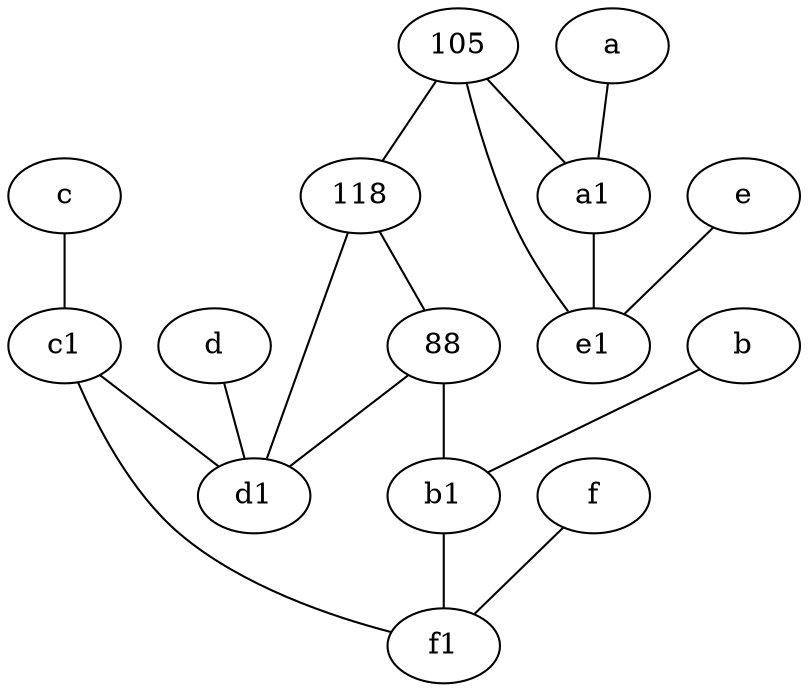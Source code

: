 graph {
	node [labelfontsize=50]
	a [labelfontsize=50 pos="8,2!"]
	105 [labelfontsize=50]
	d1 [labelfontsize=50 pos="3,5!"]
	88 [labelfontsize=50]
	b [labelfontsize=50 pos="10,4!"]
	c [labelfontsize=50 pos="4.5,2!"]
	118 [labelfontsize=50]
	c1 [labelfontsize=50 pos="4.5,3!"]
	e1 [labelfontsize=50 pos="7,7!"]
	e [labelfontsize=50 pos="7,9!"]
	f [labelfontsize=50 pos="3,9!"]
	d [labelfontsize=50 pos="2,5!"]
	a1 [labelfontsize=50 pos="8,3!"]
	f1 [labelfontsize=50 pos="3,8!"]
	b1 [labelfontsize=50 pos="9,4!"]
	118 -- 88
	a1 -- e1
	b -- b1
	a -- a1
	105 -- 118
	d -- d1
	f -- f1
	88 -- d1
	b1 -- f1
	105 -- e1
	118 -- d1
	e -- e1
	c1 -- d1
	c1 -- f1
	105 -- a1
	88 -- b1
	c -- c1
}

